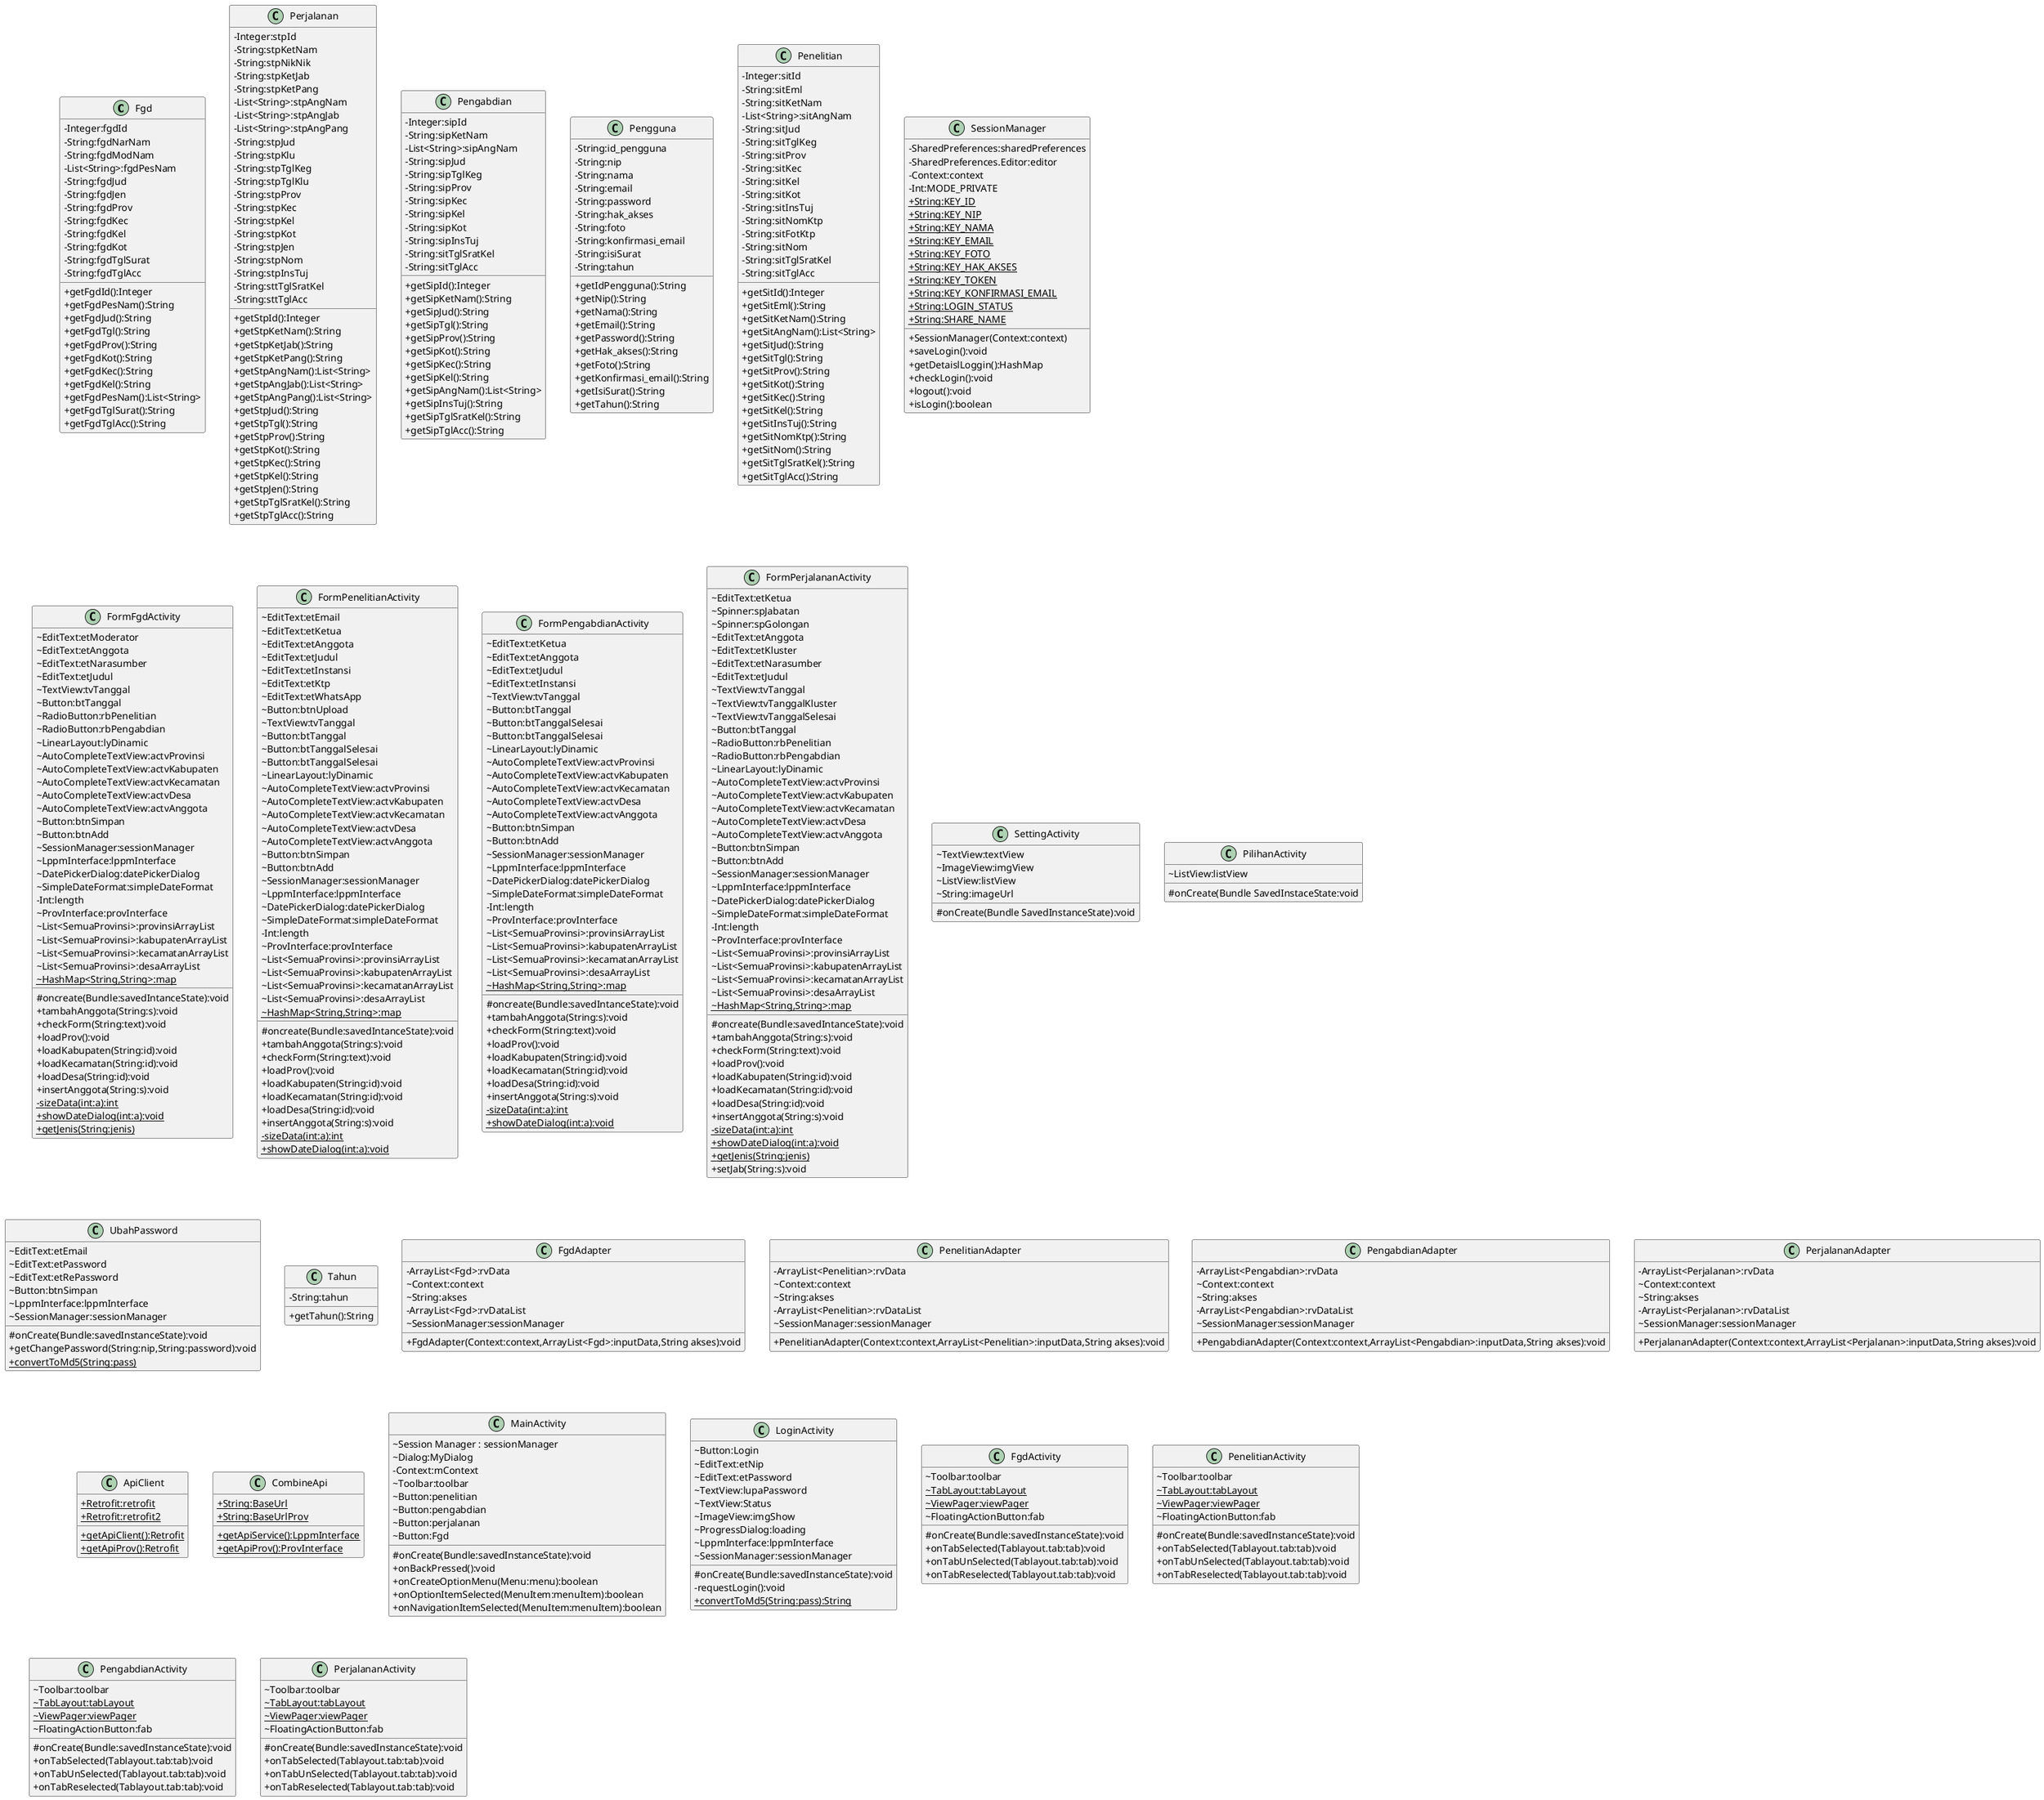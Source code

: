@startuml
skinparam classAttributeIconSize 0
class Fgd{
-Integer:fgdId
-String:fgdNarNam
-String:fgdModNam
-List<String>:fgdPesNam
-String:fgdJud
-String:fgdJen
-String:fgdProv
-String:fgdKec
-String:fgdKel
-String:fgdKot
-String:fgdTglSurat
-String:fgdTglAcc
{method}+getFgdId():Integer
{method}+getFgdPesNam():String
{method}+getFgdJud():String
{method}+getFgdTgl():String
{method}+getFgdProv():String
{method}+getFgdKot():String
{method}+getFgdKec():String
{method}+getFgdKel():String
{method}+getFgdPesNam():List<String>
{method}+getFgdTglSurat():String
{method}+getFgdTglAcc():String
}
class Perjalanan{
-Integer:stpId
-String:stpKetNam
-String:stpNikNik
-String:stpKetJab
-String:stpKetPang
-List<String>:stpAngNam
-List<String>:stpAngJab
-List<String>:stpAngPang
-String:stpJud
-String:stpKlu
-String:stpTglKeg
-String:stpTglKlu
-String:stpProv
-String:stpKec
-String:stpKel
-String:stpKot
-String:stpJen
-String:stpNom
-String:stpInsTuj
-String:sttTglSratKel
-String:sttTglAcc
{method}+getStpId():Integer
{method}+getStpKetNam():String
{method}+getStpKetJab():String
{method}+getStpKetPang():String
{method}+getStpAngNam():List<String>
{method}+getStpAngJab():List<String>
{method}+getStpAngPang():List<String>
{method}+getStpJud():String
{method}+getStpTgl():String
{method}+getStpProv():String
{method}+getStpKot():String
{method}+getStpKec():String
{method}+getStpKel():String
{method}+getStpJen():String
{method}+getStpTglSratKel():String
{method}+getStpTglAcc():String
}
class Pengabdian{
-Integer:sipId
-String:sipKetNam
-List<String>:sipAngNam
-String:sipJud
-String:sipTglKeg
-String:sipProv
-String:sipKec
-String:sipKel
-String:sipKot
-String:sipInsTuj
-String:sitTglSratKel
-String:sitTglAcc
{method}+getSipId():Integer
{method}+getSipKetNam():String
{method}+getSipJud():String
{method}+getSipTgl():String
{method}+getSipProv():String
{method}+getSipKot():String
{method}+getSipKec():String
{method}+getSipKel():String
{method}+getSipAngNam():List<String>
{method}+getSipInsTuj():String
{method}+getSipTglSratKel():String
{method}+getSipTglAcc():String
}

class Pengguna{
-String:id_pengguna
-String:nip
-String:nama
-String:email
-String:password
-String:hak_akses
-String:foto
-String:konfirmasi_email
-String:isiSurat
-String:tahun
{method}+getIdPengguna():String
{method}+getNip():String
{method}+getNama():String
{method}+getEmail():String
{method}+getPassword():String
{method}+getHak_akses():String
{method}+getFoto():String
{method}+getKonfirmasi_email():String
{method}+getIsiSurat():String
{method}+getTahun():String
}
class Penelitian{
-Integer:sitId
-String:sitEml
-String:sitKetNam
-List<String>:sitAngNam
-String:sitJud
-String:sitTglKeg
-String:sitProv
-String:sitKec
-String:sitKel
-String:sitKot
-String:sitInsTuj
-String:sitNomKtp
-String:sitFotKtp
-String:sitNom
-String:sitTglSratKel
-String:sitTglAcc
{method}+getSitId():Integer
{method}+getSitEml():String
{method}+getSitKetNam():String
{method}+getSitAngNam():List<String>
{method}+getSitJud():String
{method}+getSitTgl():String
{method}+getSitProv():String
{method}+getSitKot():String
{method}+getSitKec():String
{method}+getSitKel():String
{method}+getSitInsTuj():String
{method}+getSitNomKtp():String
{method}+getSitNom():String
{method}+getSitTglSratKel():String
{method}+getSitTglAcc():String
}

class SessionManager{
    -SharedPreferences:sharedPreferences
    -SharedPreferences.Editor:editor
    -Context:context
    -Int:MODE_PRIVATE
    {static}+String:KEY_ID
    {static}+String:KEY_NIP
    {static}+String:KEY_NAMA
    {static}+String:KEY_EMAIL
    {static}+String:KEY_FOTO
    {static}+String:KEY_HAK_AKSES
    {static}+String:KEY_TOKEN
    {static}+String:KEY_KONFIRMASI_EMAIL
    {static}+String:LOGIN_STATUS
    {static}+String:SHARE_NAME
    {method}+SessionManager(Context:context)
    {method}+saveLogin():void
    {method}+getDetaislLoggin():HashMap
    {method}+checkLogin():void
    {method}+logout():void
    {method}+isLogin():boolean

}




class FormFgdActivity{
~EditText:etModerator
~EditText:etAnggota
~EditText:etNarasumber
~EditText:etJudul
~TextView:tvTanggal
~Button:btTanggal
~RadioButton:rbPenelitian
~RadioButton:rbPengabdian
~LinearLayout:lyDinamic
~AutoCompleteTextView:actvProvinsi
~AutoCompleteTextView:actvKabupaten
~AutoCompleteTextView:actvKecamatan
~AutoCompleteTextView:actvDesa
~AutoCompleteTextView:actvAnggota
~Button:btnSimpan
~Button:btnAdd
~SessionManager:sessionManager
~LppmInterface:lppmInterface
~DatePickerDialog:datePickerDialog
~SimpleDateFormat:simpleDateFormat
-Int:length
~ProvInterface:provInterface
~List<SemuaProvinsi>:provinsiArrayList
~List<SemuaProvinsi>:kabupatenArrayList
~List<SemuaProvinsi>:kecamatanArrayList
~List<SemuaProvinsi>:desaArrayList
{static}~HashMap<String,String>:map
{method}#oncreate(Bundle:savedIntanceState):void
{method}+tambahAnggota(String:s):void
{method}+checkForm(String:text):void
{method}+loadProv():void
{method}+loadKabupaten(String:id):void
{method}+loadKecamatan(String:id):void
{method}+loadDesa(String:id):void
{method}+insertAnggota(String:s):void
{method}{static}-sizeData(int:a):int
{method}+showDateDialog({static}int:a):void
{method}{static}+getJenis(String:jenis)

}




class FormPenelitianActivity{
~EditText:etEmail
~EditText:etKetua
~EditText:etAnggota
~EditText:etJudul
~EditText:etInstansi
~EditText:etKtp
~EditText:etWhatsApp
~Button:btnUpload
~TextView:tvTanggal
~Button:btTanggal
~Button:btTanggalSelesai
~Button:btTanggalSelesai
~LinearLayout:lyDinamic
~AutoCompleteTextView:actvProvinsi
~AutoCompleteTextView:actvKabupaten
~AutoCompleteTextView:actvKecamatan
~AutoCompleteTextView:actvDesa
~AutoCompleteTextView:actvAnggota
~Button:btnSimpan
~Button:btnAdd
~SessionManager:sessionManager
~LppmInterface:lppmInterface
~DatePickerDialog:datePickerDialog
~SimpleDateFormat:simpleDateFormat
-Int:length
~ProvInterface:provInterface
~List<SemuaProvinsi>:provinsiArrayList
~List<SemuaProvinsi>:kabupatenArrayList
~List<SemuaProvinsi>:kecamatanArrayList
~List<SemuaProvinsi>:desaArrayList
{static}~HashMap<String,String>:map
{method}#oncreate(Bundle:savedIntanceState):void
{method}+tambahAnggota(String:s):void
{method}+checkForm(String:text):void
{method}+loadProv():void
{method}+loadKabupaten(String:id):void
{method}+loadKecamatan(String:id):void
{method}+loadDesa(String:id):void
{method}+insertAnggota(String:s):void
{method}{static}-sizeData(int:a):int
{method}+showDateDialog({static}int:a):void
}


class FormPengabdianActivity{
~EditText:etKetua
~EditText:etAnggota
~EditText:etJudul
~EditText:etInstansi
~TextView:tvTanggal
~Button:btTanggal
~Button:btTanggalSelesai
~Button:btTanggalSelesai
~LinearLayout:lyDinamic
~AutoCompleteTextView:actvProvinsi
~AutoCompleteTextView:actvKabupaten
~AutoCompleteTextView:actvKecamatan
~AutoCompleteTextView:actvDesa
~AutoCompleteTextView:actvAnggota
~Button:btnSimpan
~Button:btnAdd
~SessionManager:sessionManager
~LppmInterface:lppmInterface
~DatePickerDialog:datePickerDialog
~SimpleDateFormat:simpleDateFormat
-Int:length
~ProvInterface:provInterface
~List<SemuaProvinsi>:provinsiArrayList
~List<SemuaProvinsi>:kabupatenArrayList
~List<SemuaProvinsi>:kecamatanArrayList
~List<SemuaProvinsi>:desaArrayList
{static}~HashMap<String,String>:map
{method}#oncreate(Bundle:savedIntanceState):void
{method}+tambahAnggota(String:s):void
{method}+checkForm(String:text):void
{method}+loadProv():void
{method}+loadKabupaten(String:id):void
{method}+loadKecamatan(String:id):void
{method}+loadDesa(String:id):void
{method}+insertAnggota(String:s):void
{method}{static}-sizeData(int:a):int
{method}+showDateDialog({static}int:a):void
}



class FormPerjalananActivity{
~EditText:etKetua
~Spinner:spJabatan
~Spinner:spGolongan
~EditText:etAnggota
~EditText:etKluster
~EditText:etNarasumber
~EditText:etJudul
~TextView:tvTanggal
~TextView:tvTanggalKluster
~TextView:tvTanggalSelesai
~Button:btTanggal
~RadioButton:rbPenelitian
~RadioButton:rbPengabdian
~LinearLayout:lyDinamic
~AutoCompleteTextView:actvProvinsi
~AutoCompleteTextView:actvKabupaten
~AutoCompleteTextView:actvKecamatan
~AutoCompleteTextView:actvDesa
~AutoCompleteTextView:actvAnggota
~Button:btnSimpan
~Button:btnAdd
~SessionManager:sessionManager
~LppmInterface:lppmInterface
~DatePickerDialog:datePickerDialog
~SimpleDateFormat:simpleDateFormat
-Int:length
~ProvInterface:provInterface
~List<SemuaProvinsi>:provinsiArrayList
~List<SemuaProvinsi>:kabupatenArrayList
~List<SemuaProvinsi>:kecamatanArrayList
~List<SemuaProvinsi>:desaArrayList
{static}~HashMap<String,String>:map
{method}#oncreate(Bundle:savedIntanceState):void
{method}+tambahAnggota(String:s):void
{method}+checkForm(String:text):void
{method}+loadProv():void
{method}+loadKabupaten(String:id):void
{method}+loadKecamatan(String:id):void
{method}+loadDesa(String:id):void
{method}+insertAnggota(String:s):void
{method}{static}-sizeData(int:a):int
{method}+showDateDialog({static}int:a):void
{method}{static}+getJenis(String:jenis)
{method}+setJab(String:s):void

}
class SettingActivity{
~TextView:textView
~ImageView:imgView
~ListView:listView
~String:imageUrl
{method}#onCreate(Bundle SavedInstanceState):void
}
class PilihanActivity{
~ListView:listView
{method}#onCreate(Bundle SavedInstaceState:void
}
class UbahPassword{
~EditText:etEmail
~EditText:etPassword
~EditText:etRePassword
~Button:btnSimpan
~LppmInterface:lppmInterface
~SessionManager:sessionManager
{method}#onCreate(Bundle:savedInstanceState):void
{method}+getChangePassword(String:nip,String:password):void
{method}{static}+convertToMd5(String:pass)
}
class Tahun{
-String:tahun
{method}+getTahun():String
}
class FgdAdapter{
-ArrayList<Fgd>:rvData
~Context:context
~String:akses
-ArrayList<Fgd>:rvDataList
~SessionManager:sessionManager
{method}+FgdAdapter(Context:context,ArrayList<Fgd>:inputData,String akses):void
}
class PenelitianAdapter{
-ArrayList<Penelitian>:rvData
~Context:context
~String:akses
-ArrayList<Penelitian>:rvDataList
~SessionManager:sessionManager
{method}+PenelitianAdapter(Context:context,ArrayList<Penelitian>:inputData,String akses):void
}
class PengabdianAdapter{
-ArrayList<Pengabdian>:rvData
~Context:context
~String:akses
-ArrayList<Pengabdian>:rvDataList
~SessionManager:sessionManager
{method}+PengabdianAdapter(Context:context,ArrayList<Pengabdian>:inputData,String akses):void
}
class PerjalananAdapter{
-ArrayList<Perjalanan>:rvData
~Context:context
~String:akses
-ArrayList<Perjalanan>:rvDataList
~SessionManager:sessionManager
{method}+PerjalananAdapter(Context:context,ArrayList<Perjalanan>:inputData,String akses):void
}
class ApiClient{
    {static}+Retrofit:retrofit
    {static}+Retrofit:retrofit2
    {method}{static}+getApiClient():Retrofit
    {method}{static}+getApiProv():Retrofit
}
class CombineApi{
    {static}+String:BaseUrl
    {static}+String:BaseUrlProv
    {method}{static}+getApiService():LppmInterface
        {method}{static}+getApiProv():ProvInterface
}
class MainActivity {
  ~Session Manager : sessionManager
  ~Dialog:MyDialog
  -Context:mContext
  ~Toolbar:toolbar
  ~Button:penelitian
  ~Button:pengabdian
  ~Button:perjalanan
  ~Button:Fgd
  {method}#onCreate(Bundle:savedInstanceState):void
  {method}+onBackPressed():void
  {method}+onCreateOptionMenu(Menu:menu):boolean
  {method}+onOptionItemSelected(MenuItem:menuItem):boolean
  {method}+onNavigationItemSelected(MenuItem:menuItem):boolean
}
class LoginActivity{
  ~Button:Login
  ~EditText:etNip
  ~EditText:etPassword
  ~TextView:lupaPassword
  ~TextView:Status
  ~ImageView:imgShow
  ~ProgressDialog:loading
~LppmInterface:lppmInterface
~SessionManager:sessionManager
{method}#onCreate(Bundle:savedInstanceState):void
{method}-requestLogin():void
{method}{static}+convertToMd5(String:pass):String
}
class FgdActivity{
~Toolbar:toolbar
{static}~TabLayout:tabLayout
{static}~ViewPager:viewPager
~FloatingActionButton:fab
{method}#onCreate(Bundle:savedInstanceState):void
{method}+onTabSelected(Tablayout.tab:tab):void
{method}+onTabUnSelected(Tablayout.tab:tab):void
{method}+onTabReselected(Tablayout.tab:tab):void
}
class PenelitianActivity{
~Toolbar:toolbar
{static}~TabLayout:tabLayout
{static}~ViewPager:viewPager
~FloatingActionButton:fab
{method}#onCreate(Bundle:savedInstanceState):void
{method}+onTabSelected(Tablayout.tab:tab):void
{method}+onTabUnSelected(Tablayout.tab:tab):void
{method}+onTabReselected(Tablayout.tab:tab):void
}

class PengabdianActivity{
~Toolbar:toolbar
{static}~TabLayout:tabLayout
{static}~ViewPager:viewPager
~FloatingActionButton:fab
{method}#onCreate(Bundle:savedInstanceState):void
{method}+onTabSelected(Tablayout.tab:tab):void
{method}+onTabUnSelected(Tablayout.tab:tab):void
{method}+onTabReselected(Tablayout.tab:tab):void
}
class PerjalananActivity{
~Toolbar:toolbar
{static}~TabLayout:tabLayout
{static}~ViewPager:viewPager
~FloatingActionButton:fab
{method}#onCreate(Bundle:savedInstanceState):void
{method}+onTabSelected(Tablayout.tab:tab):void
{method}+onTabUnSelected(Tablayout.tab:tab):void
{method}+onTabReselected(Tablayout.tab:tab):void
}
@enduml